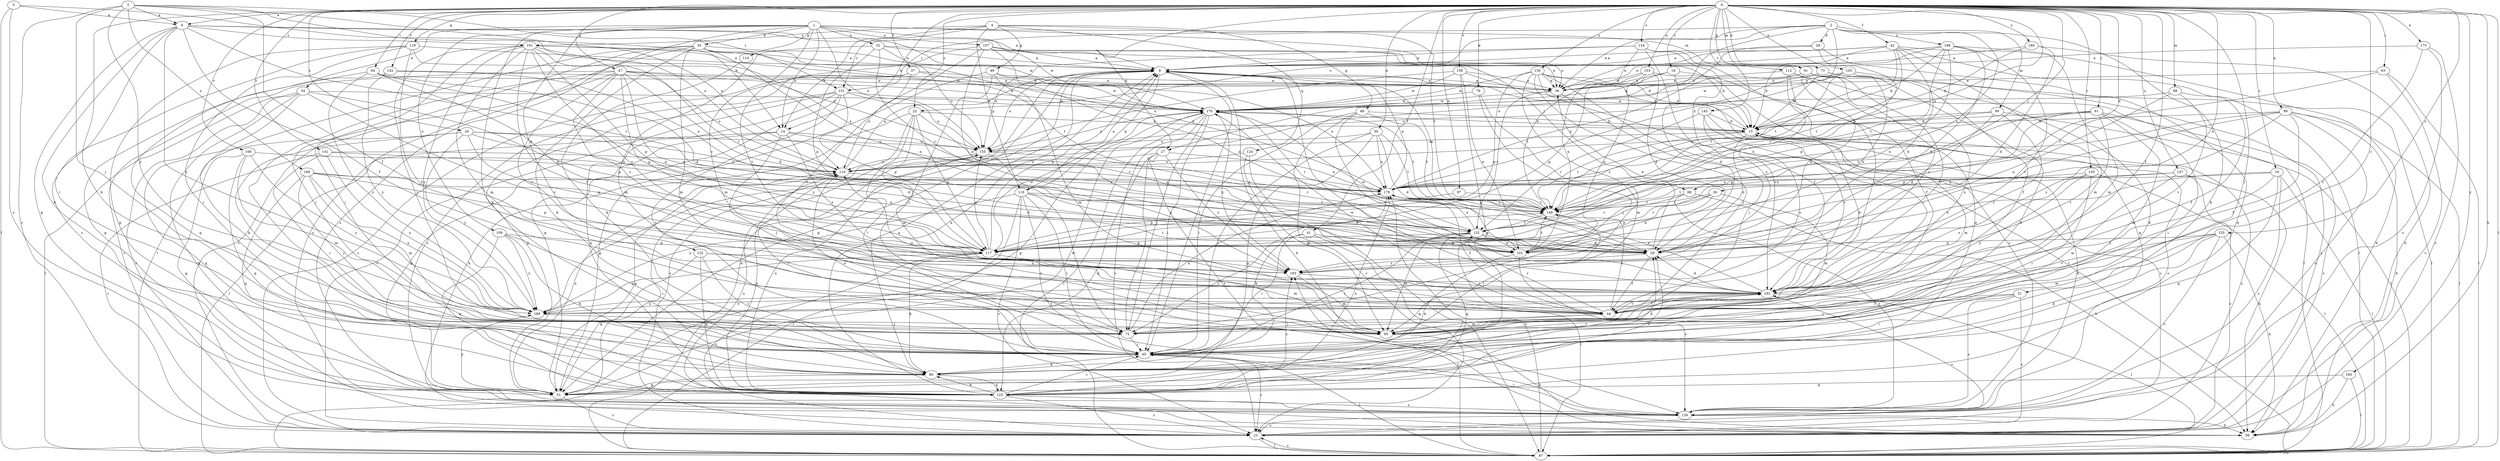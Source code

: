 strict digraph  {
0;
1;
2;
3;
4;
5;
6;
8;
14;
15;
16;
18;
20;
21;
22;
23;
26;
27;
28;
29;
30;
32;
34;
35;
36;
37;
41;
42;
44;
47;
48;
49;
51;
58;
61;
63;
64;
65;
68;
72;
73;
76;
80;
87;
88;
91;
94;
95;
97;
99;
102;
105;
107;
109;
110;
112;
114;
116;
117;
119;
122;
124;
125;
130;
131;
132;
134;
135;
139;
141;
142;
145;
146;
147;
150;
153;
155;
158;
160;
162;
170;
175;
178;
180;
185;
186;
188;
190;
191;
193;
0 -> 6  [label=a];
0 -> 14  [label=b];
0 -> 16  [label=c];
0 -> 18  [label=c];
0 -> 20  [label=c];
0 -> 21  [label=c];
0 -> 22  [label=c];
0 -> 26  [label=d];
0 -> 27  [label=d];
0 -> 30  [label=e];
0 -> 37  [label=f];
0 -> 41  [label=f];
0 -> 42  [label=f];
0 -> 44  [label=f];
0 -> 47  [label=g];
0 -> 58  [label=h];
0 -> 61  [label=i];
0 -> 63  [label=i];
0 -> 64  [label=i];
0 -> 65  [label=i];
0 -> 68  [label=j];
0 -> 73  [label=k];
0 -> 76  [label=k];
0 -> 80  [label=k];
0 -> 87  [label=l];
0 -> 88  [label=m];
0 -> 91  [label=m];
0 -> 97  [label=n];
0 -> 99  [label=n];
0 -> 102  [label=n];
0 -> 105  [label=o];
0 -> 112  [label=p];
0 -> 119  [label=q];
0 -> 130  [label=r];
0 -> 134  [label=s];
0 -> 135  [label=s];
0 -> 141  [label=t];
0 -> 142  [label=t];
0 -> 145  [label=t];
0 -> 147  [label=u];
0 -> 150  [label=u];
0 -> 153  [label=u];
0 -> 158  [label=v];
0 -> 160  [label=v];
0 -> 175  [label=x];
0 -> 178  [label=x];
0 -> 180  [label=y];
0 -> 185  [label=y];
1 -> 14  [label=b];
1 -> 32  [label=e];
1 -> 34  [label=e];
1 -> 35  [label=e];
1 -> 68  [label=j];
1 -> 80  [label=k];
1 -> 91  [label=m];
1 -> 107  [label=o];
1 -> 109  [label=o];
1 -> 114  [label=p];
1 -> 122  [label=q];
1 -> 139  [label=s];
1 -> 155  [label=u];
1 -> 162  [label=v];
1 -> 170  [label=w];
2 -> 22  [label=c];
2 -> 27  [label=d];
2 -> 28  [label=d];
2 -> 36  [label=e];
2 -> 80  [label=k];
2 -> 94  [label=m];
2 -> 131  [label=r];
2 -> 146  [label=t];
2 -> 178  [label=x];
2 -> 188  [label=z];
3 -> 6  [label=a];
3 -> 14  [label=b];
3 -> 23  [label=c];
3 -> 44  [label=f];
3 -> 72  [label=j];
3 -> 110  [label=o];
3 -> 131  [label=r];
3 -> 186  [label=y];
3 -> 190  [label=z];
4 -> 14  [label=b];
4 -> 48  [label=g];
4 -> 49  [label=g];
4 -> 116  [label=p];
4 -> 124  [label=q];
4 -> 131  [label=r];
4 -> 146  [label=t];
4 -> 191  [label=z];
5 -> 6  [label=a];
5 -> 87  [label=l];
5 -> 110  [label=o];
5 -> 139  [label=s];
6 -> 8  [label=a];
6 -> 44  [label=f];
6 -> 51  [label=g];
6 -> 65  [label=i];
6 -> 80  [label=k];
6 -> 132  [label=r];
6 -> 170  [label=w];
6 -> 186  [label=y];
6 -> 191  [label=z];
8 -> 36  [label=e];
8 -> 51  [label=g];
8 -> 58  [label=h];
8 -> 65  [label=i];
8 -> 116  [label=p];
8 -> 155  [label=u];
8 -> 162  [label=v];
8 -> 186  [label=y];
14 -> 51  [label=g];
14 -> 72  [label=j];
14 -> 87  [label=l];
14 -> 146  [label=t];
14 -> 155  [label=u];
14 -> 193  [label=z];
15 -> 8  [label=a];
15 -> 23  [label=c];
15 -> 29  [label=d];
15 -> 95  [label=m];
15 -> 139  [label=s];
15 -> 146  [label=t];
15 -> 155  [label=u];
16 -> 51  [label=g];
16 -> 87  [label=l];
16 -> 102  [label=n];
16 -> 139  [label=s];
16 -> 178  [label=x];
16 -> 186  [label=y];
18 -> 29  [label=d];
18 -> 36  [label=e];
18 -> 44  [label=f];
18 -> 170  [label=w];
20 -> 29  [label=d];
20 -> 65  [label=i];
20 -> 110  [label=o];
20 -> 117  [label=p];
20 -> 125  [label=q];
20 -> 155  [label=u];
20 -> 186  [label=y];
21 -> 23  [label=c];
21 -> 44  [label=f];
21 -> 65  [label=i];
21 -> 72  [label=j];
21 -> 139  [label=s];
22 -> 15  [label=b];
22 -> 23  [label=c];
22 -> 51  [label=g];
22 -> 65  [label=i];
22 -> 95  [label=m];
22 -> 102  [label=n];
22 -> 117  [label=p];
23 -> 87  [label=l];
23 -> 162  [label=v];
26 -> 95  [label=m];
26 -> 102  [label=n];
26 -> 117  [label=p];
26 -> 132  [label=r];
26 -> 146  [label=t];
27 -> 72  [label=j];
27 -> 110  [label=o];
27 -> 125  [label=q];
27 -> 139  [label=s];
27 -> 178  [label=x];
27 -> 193  [label=z];
28 -> 8  [label=a];
28 -> 110  [label=o];
28 -> 125  [label=q];
28 -> 146  [label=t];
29 -> 36  [label=e];
29 -> 44  [label=f];
29 -> 193  [label=z];
30 -> 29  [label=d];
30 -> 51  [label=g];
30 -> 65  [label=i];
30 -> 146  [label=t];
30 -> 155  [label=u];
30 -> 178  [label=x];
32 -> 8  [label=a];
32 -> 36  [label=e];
32 -> 95  [label=m];
32 -> 117  [label=p];
32 -> 132  [label=r];
32 -> 155  [label=u];
34 -> 23  [label=c];
34 -> 58  [label=h];
34 -> 80  [label=k];
34 -> 87  [label=l];
34 -> 117  [label=p];
34 -> 162  [label=v];
34 -> 170  [label=w];
35 -> 8  [label=a];
35 -> 23  [label=c];
35 -> 80  [label=k];
35 -> 87  [label=l];
35 -> 95  [label=m];
35 -> 102  [label=n];
35 -> 139  [label=s];
35 -> 146  [label=t];
35 -> 178  [label=x];
36 -> 8  [label=a];
36 -> 72  [label=j];
36 -> 132  [label=r];
36 -> 170  [label=w];
37 -> 23  [label=c];
37 -> 36  [label=e];
37 -> 110  [label=o];
37 -> 139  [label=s];
37 -> 170  [label=w];
41 -> 29  [label=d];
41 -> 65  [label=i];
41 -> 72  [label=j];
41 -> 125  [label=q];
42 -> 8  [label=a];
42 -> 15  [label=b];
42 -> 29  [label=d];
42 -> 36  [label=e];
42 -> 58  [label=h];
42 -> 87  [label=l];
42 -> 95  [label=m];
42 -> 132  [label=r];
42 -> 146  [label=t];
44 -> 72  [label=j];
44 -> 95  [label=m];
44 -> 110  [label=o];
44 -> 132  [label=r];
44 -> 146  [label=t];
44 -> 162  [label=v];
44 -> 170  [label=w];
47 -> 23  [label=c];
47 -> 29  [label=d];
47 -> 36  [label=e];
47 -> 65  [label=i];
47 -> 72  [label=j];
47 -> 102  [label=n];
47 -> 110  [label=o];
47 -> 117  [label=p];
47 -> 162  [label=v];
47 -> 170  [label=w];
47 -> 193  [label=z];
48 -> 15  [label=b];
48 -> 23  [label=c];
48 -> 65  [label=i];
48 -> 146  [label=t];
48 -> 162  [label=v];
49 -> 36  [label=e];
49 -> 51  [label=g];
49 -> 72  [label=j];
49 -> 95  [label=m];
49 -> 178  [label=x];
51 -> 23  [label=c];
51 -> 110  [label=o];
51 -> 170  [label=w];
51 -> 186  [label=y];
58 -> 155  [label=u];
61 -> 15  [label=b];
61 -> 23  [label=c];
61 -> 65  [label=i];
61 -> 95  [label=m];
61 -> 117  [label=p];
61 -> 146  [label=t];
61 -> 162  [label=v];
61 -> 178  [label=x];
63 -> 23  [label=c];
63 -> 36  [label=e];
63 -> 87  [label=l];
63 -> 146  [label=t];
64 -> 29  [label=d];
64 -> 36  [label=e];
64 -> 102  [label=n];
64 -> 117  [label=p];
64 -> 125  [label=q];
64 -> 186  [label=y];
65 -> 23  [label=c];
65 -> 80  [label=k];
65 -> 87  [label=l];
65 -> 110  [label=o];
65 -> 162  [label=v];
68 -> 58  [label=h];
68 -> 132  [label=r];
68 -> 139  [label=s];
68 -> 146  [label=t];
72 -> 65  [label=i];
72 -> 178  [label=x];
73 -> 15  [label=b];
73 -> 36  [label=e];
73 -> 44  [label=f];
73 -> 80  [label=k];
73 -> 110  [label=o];
76 -> 72  [label=j];
76 -> 95  [label=m];
76 -> 170  [label=w];
80 -> 8  [label=a];
80 -> 29  [label=d];
80 -> 51  [label=g];
80 -> 125  [label=q];
87 -> 8  [label=a];
87 -> 23  [label=c];
87 -> 155  [label=u];
87 -> 178  [label=x];
87 -> 193  [label=z];
88 -> 44  [label=f];
88 -> 102  [label=n];
88 -> 162  [label=v];
88 -> 170  [label=w];
91 -> 29  [label=d];
91 -> 36  [label=e];
91 -> 80  [label=k];
91 -> 87  [label=l];
91 -> 162  [label=v];
91 -> 178  [label=x];
91 -> 193  [label=z];
94 -> 15  [label=b];
94 -> 29  [label=d];
94 -> 87  [label=l];
94 -> 110  [label=o];
94 -> 162  [label=v];
95 -> 58  [label=h];
97 -> 117  [label=p];
97 -> 146  [label=t];
99 -> 15  [label=b];
99 -> 44  [label=f];
99 -> 58  [label=h];
99 -> 87  [label=l];
99 -> 117  [label=p];
99 -> 139  [label=s];
99 -> 178  [label=x];
99 -> 193  [label=z];
102 -> 80  [label=k];
102 -> 139  [label=s];
102 -> 146  [label=t];
102 -> 170  [label=w];
105 -> 23  [label=c];
105 -> 36  [label=e];
105 -> 102  [label=n];
105 -> 146  [label=t];
105 -> 170  [label=w];
107 -> 8  [label=a];
107 -> 15  [label=b];
107 -> 29  [label=d];
107 -> 36  [label=e];
107 -> 44  [label=f];
107 -> 95  [label=m];
107 -> 102  [label=n];
109 -> 65  [label=i];
109 -> 80  [label=k];
109 -> 117  [label=p];
109 -> 125  [label=q];
109 -> 186  [label=y];
110 -> 8  [label=a];
110 -> 51  [label=g];
110 -> 65  [label=i];
110 -> 178  [label=x];
112 -> 36  [label=e];
112 -> 87  [label=l];
112 -> 162  [label=v];
112 -> 186  [label=y];
112 -> 193  [label=z];
114 -> 80  [label=k];
116 -> 8  [label=a];
116 -> 23  [label=c];
116 -> 29  [label=d];
116 -> 65  [label=i];
116 -> 72  [label=j];
116 -> 87  [label=l];
116 -> 139  [label=s];
116 -> 146  [label=t];
116 -> 186  [label=y];
117 -> 8  [label=a];
117 -> 23  [label=c];
117 -> 80  [label=k];
117 -> 95  [label=m];
117 -> 146  [label=t];
117 -> 155  [label=u];
117 -> 170  [label=w];
117 -> 186  [label=y];
119 -> 8  [label=a];
119 -> 44  [label=f];
119 -> 51  [label=g];
119 -> 65  [label=i];
119 -> 139  [label=s];
119 -> 155  [label=u];
122 -> 51  [label=g];
122 -> 65  [label=i];
122 -> 125  [label=q];
122 -> 162  [label=v];
122 -> 193  [label=z];
124 -> 87  [label=l];
124 -> 95  [label=m];
124 -> 110  [label=o];
125 -> 8  [label=a];
125 -> 23  [label=c];
125 -> 29  [label=d];
125 -> 65  [label=i];
125 -> 80  [label=k];
125 -> 110  [label=o];
125 -> 139  [label=s];
125 -> 155  [label=u];
125 -> 178  [label=x];
125 -> 193  [label=z];
130 -> 65  [label=i];
130 -> 87  [label=l];
130 -> 162  [label=v];
130 -> 178  [label=x];
130 -> 186  [label=y];
131 -> 23  [label=c];
131 -> 51  [label=g];
131 -> 58  [label=h];
131 -> 65  [label=i];
131 -> 117  [label=p];
131 -> 125  [label=q];
131 -> 155  [label=u];
131 -> 170  [label=w];
132 -> 29  [label=d];
132 -> 65  [label=i];
132 -> 87  [label=l];
132 -> 95  [label=m];
132 -> 102  [label=n];
132 -> 117  [label=p];
132 -> 125  [label=q];
132 -> 178  [label=x];
134 -> 8  [label=a];
134 -> 44  [label=f];
134 -> 65  [label=i];
134 -> 102  [label=n];
134 -> 125  [label=q];
134 -> 155  [label=u];
135 -> 58  [label=h];
135 -> 80  [label=k];
135 -> 95  [label=m];
135 -> 117  [label=p];
135 -> 139  [label=s];
135 -> 162  [label=v];
139 -> 15  [label=b];
139 -> 23  [label=c];
139 -> 58  [label=h];
139 -> 65  [label=i];
141 -> 23  [label=c];
141 -> 65  [label=i];
141 -> 102  [label=n];
141 -> 110  [label=o];
141 -> 186  [label=y];
142 -> 36  [label=e];
142 -> 51  [label=g];
142 -> 178  [label=x];
142 -> 186  [label=y];
145 -> 15  [label=b];
145 -> 23  [label=c];
145 -> 132  [label=r];
145 -> 162  [label=v];
145 -> 186  [label=y];
146 -> 8  [label=a];
146 -> 65  [label=i];
146 -> 132  [label=r];
146 -> 178  [label=x];
147 -> 23  [label=c];
147 -> 58  [label=h];
147 -> 95  [label=m];
147 -> 146  [label=t];
147 -> 178  [label=x];
150 -> 15  [label=b];
150 -> 36  [label=e];
150 -> 72  [label=j];
150 -> 87  [label=l];
150 -> 117  [label=p];
150 -> 139  [label=s];
150 -> 162  [label=v];
150 -> 170  [label=w];
150 -> 193  [label=z];
153 -> 29  [label=d];
153 -> 36  [label=e];
153 -> 102  [label=n];
153 -> 117  [label=p];
153 -> 125  [label=q];
153 -> 146  [label=t];
155 -> 110  [label=o];
155 -> 132  [label=r];
155 -> 193  [label=z];
158 -> 15  [label=b];
158 -> 36  [label=e];
158 -> 51  [label=g];
158 -> 102  [label=n];
158 -> 155  [label=u];
158 -> 170  [label=w];
160 -> 51  [label=g];
160 -> 95  [label=m];
160 -> 110  [label=o];
160 -> 125  [label=q];
160 -> 186  [label=y];
162 -> 15  [label=b];
162 -> 29  [label=d];
162 -> 44  [label=f];
162 -> 87  [label=l];
162 -> 178  [label=x];
162 -> 186  [label=y];
170 -> 15  [label=b];
170 -> 23  [label=c];
170 -> 51  [label=g];
170 -> 65  [label=i];
170 -> 72  [label=j];
170 -> 87  [label=l];
170 -> 132  [label=r];
170 -> 146  [label=t];
170 -> 155  [label=u];
170 -> 193  [label=z];
175 -> 8  [label=a];
175 -> 23  [label=c];
175 -> 44  [label=f];
175 -> 139  [label=s];
178 -> 8  [label=a];
178 -> 44  [label=f];
178 -> 80  [label=k];
178 -> 146  [label=t];
180 -> 8  [label=a];
180 -> 15  [label=b];
180 -> 29  [label=d];
180 -> 58  [label=h];
185 -> 51  [label=g];
185 -> 58  [label=h];
185 -> 87  [label=l];
186 -> 72  [label=j];
188 -> 8  [label=a];
188 -> 15  [label=b];
188 -> 29  [label=d];
188 -> 36  [label=e];
188 -> 95  [label=m];
188 -> 117  [label=p];
188 -> 146  [label=t];
188 -> 162  [label=v];
190 -> 29  [label=d];
190 -> 72  [label=j];
190 -> 95  [label=m];
190 -> 117  [label=p];
190 -> 125  [label=q];
190 -> 178  [label=x];
190 -> 186  [label=y];
191 -> 8  [label=a];
191 -> 44  [label=f];
191 -> 65  [label=i];
191 -> 72  [label=j];
191 -> 95  [label=m];
191 -> 117  [label=p];
191 -> 132  [label=r];
191 -> 170  [label=w];
191 -> 178  [label=x];
191 -> 186  [label=y];
191 -> 193  [label=z];
193 -> 95  [label=m];
193 -> 162  [label=v];
}

